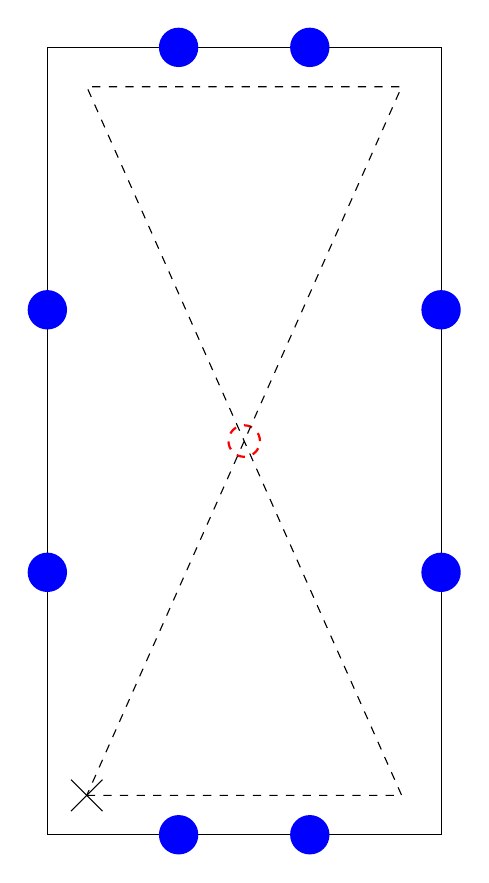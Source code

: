 \begin{tikzpicture}

\draw (0,0) rectangle (5,10); % Outline of room

\draw[red,thick,dashed] (2.5,5) circle (0.2); % Phone location

\fill[blue!100!] (1.667, 0) circle (0.25); % Beacon location - Bottom Left
\fill[blue!100!] (3.333, 0) circle (0.25); % Beacon location - Bottom Right
\fill[blue!100!] (5, 6.667) circle (0.25); % Beacon location - Right Top
\fill[blue!100!] (5, 3.333) circle (0.25); % Beacon location - Right Bottom
\fill[blue!100!] (1.667, 10) circle (0.25); % Beacon location - Top Left
\fill[blue!100!] (3.333, 10) circle (0.25); % Beacon location - Top Right
\fill[blue!100!] (0, 6.667) circle (0.25); % Beacon location - Left Top
\fill[blue!100!] (0, 3.333) circle (0.25); % Beacon location - Left Bottom


% Walking path
\draw[dashed] (0.5,0.5) -- (4.5,0.5) -- (0.5, 9.5) -- (4.5, 9.5) -- cycle;

% Start / stop point of walking path
\draw (0.3,0.7) -- (0.7,0.3);
\draw (0.3,0.3) -- (0.7,0.7);

\end{tikzpicture}